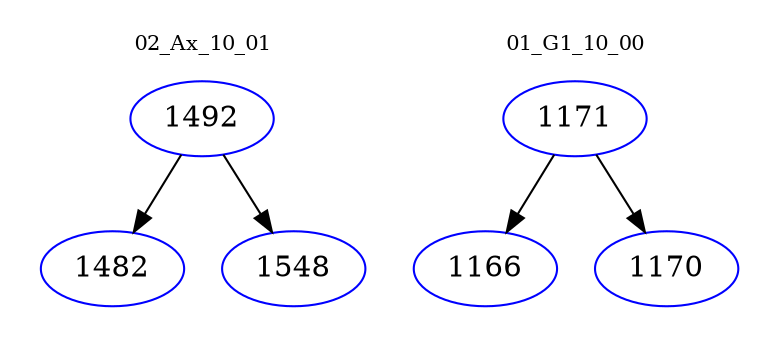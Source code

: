 digraph{
subgraph cluster_0 {
color = white
label = "02_Ax_10_01";
fontsize=10;
T0_1492 [label="1492", color="blue"]
T0_1492 -> T0_1482 [color="black"]
T0_1482 [label="1482", color="blue"]
T0_1492 -> T0_1548 [color="black"]
T0_1548 [label="1548", color="blue"]
}
subgraph cluster_1 {
color = white
label = "01_G1_10_00";
fontsize=10;
T1_1171 [label="1171", color="blue"]
T1_1171 -> T1_1166 [color="black"]
T1_1166 [label="1166", color="blue"]
T1_1171 -> T1_1170 [color="black"]
T1_1170 [label="1170", color="blue"]
}
}
